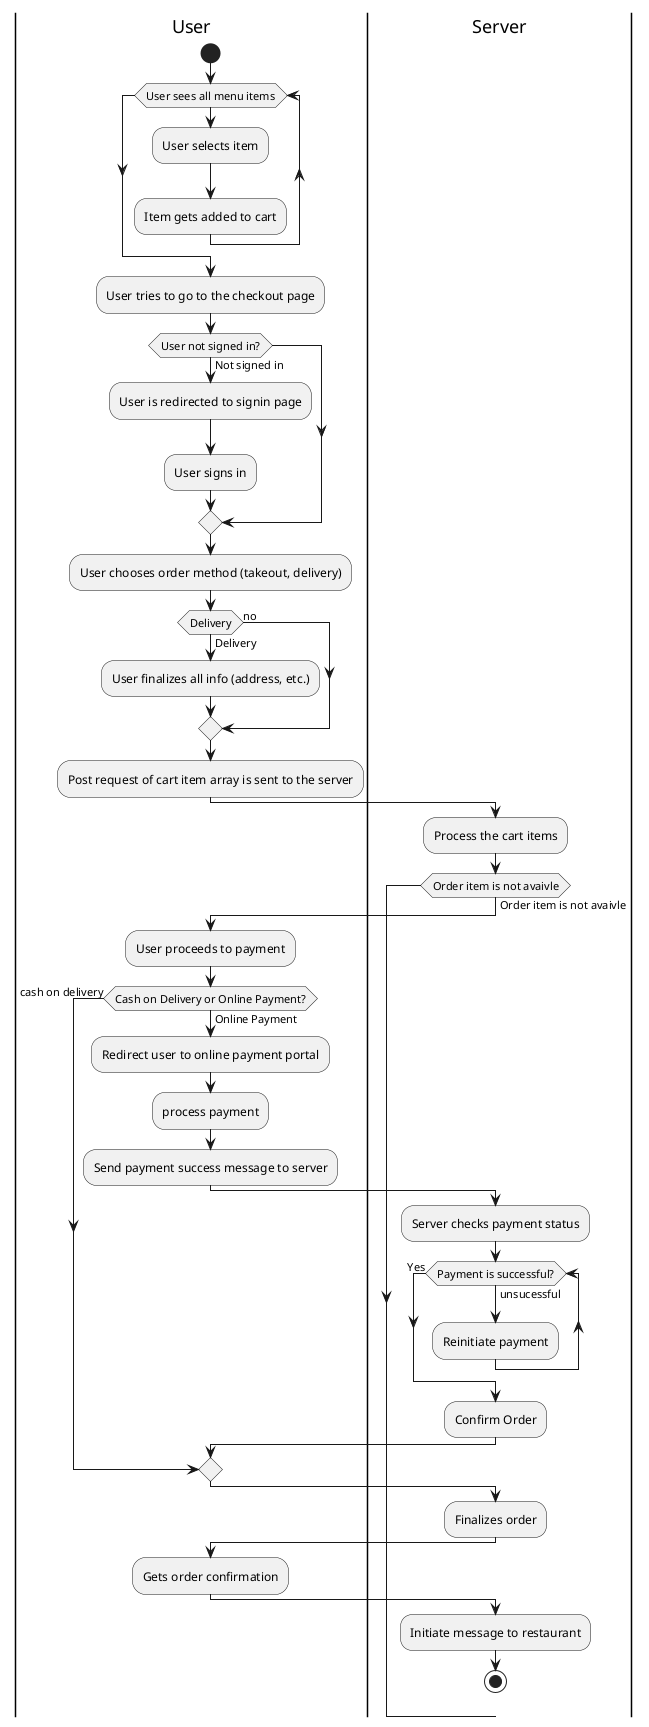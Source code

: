 @startuml krunch
|User|

start

while (User sees all menu items)
  :User selects item;
  :Item gets added to cart;
endwhile

|User|
:User tries to go to the checkout page;

if (User not signed in?) then (Not signed in)
  |User|
  :User is redirected to signin page;
  |User|
  :User signs in;
endif


  |User|
  :User chooses order method (takeout, delivery);

  if (Delivery) then (Delivery)
    |User|
    :User finalizes all info (address, etc.);
  else (no)
  endif
  |User|
:Post request of cart item array is sent to the server;
  |Server|
  :Process the cart items;
  while (Order item is not avaivle) is (Order item is not avaivle)
  
    |User|
    :User proceeds to payment;
    if (Cash on Delivery or Online Payment?) then (Online Payment)
      
        |User|
      :Redirect user to online payment portal;
      :process payment;
      
      
      |User|
      :Send payment success message to server;
      |Server|
      :Server checks payment status;
      while (Payment is successful?) is (unsucessful)
        |Server|
        :Reinitiate payment;
        
      endwhile (Yes)
        |Server|
        :Confirm Order;


else (cash on delivery) 

|Server|
endif
      :Finalizes order;


|User|
  :Gets order confirmation;
|Server|
  :Initiate message to restaurant;
stop
@enduml